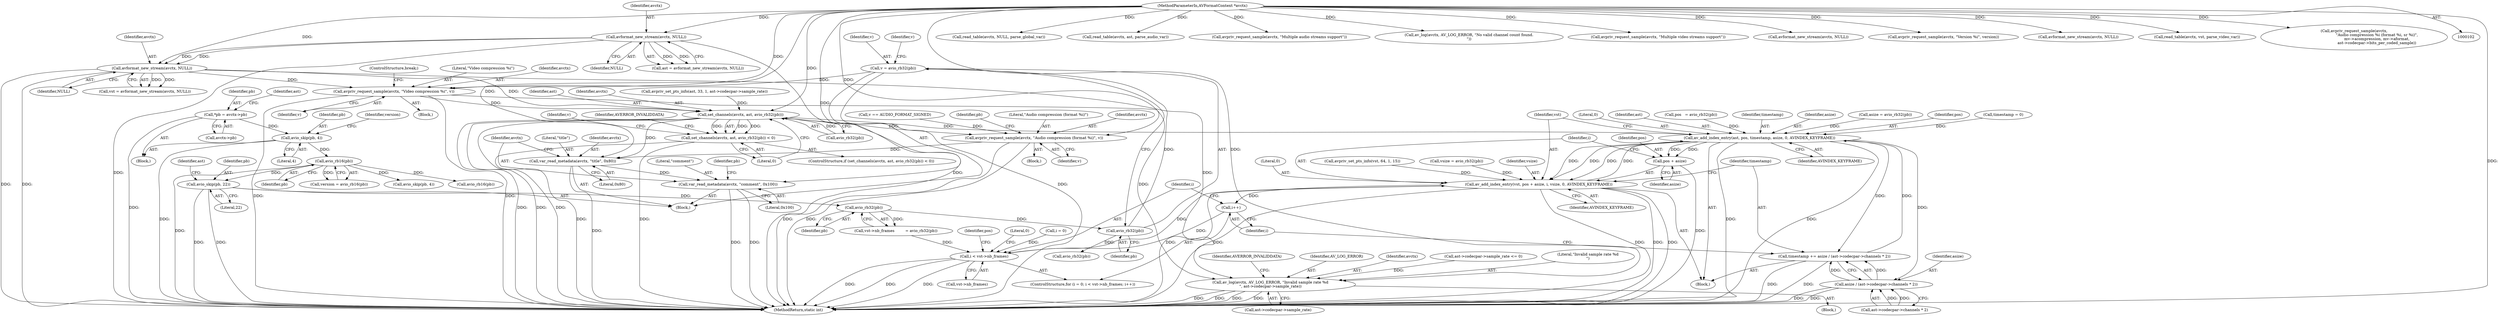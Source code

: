 digraph "0_FFmpeg_4f05e2e2dc1a89f38cd9f0960a6561083d714f1e@pointer" {
"1000226" [label="(Call,avpriv_request_sample(avctx, \"Video compression %i\", v))"];
"1000158" [label="(Call,avformat_new_stream(avctx, NULL))"];
"1000147" [label="(Call,avformat_new_stream(avctx, NULL))"];
"1000103" [label="(MethodParameterIn,AVFormatContext *avctx)"];
"1000193" [label="(Call,v = avio_rb32(pb))"];
"1000195" [label="(Call,avio_rb32(pb))"];
"1000191" [label="(Call,avio_rb32(pb))"];
"1000142" [label="(Call,avio_skip(pb, 22))"];
"1000133" [label="(Call,avio_rb16(pb))"];
"1000128" [label="(Call,avio_skip(pb, 4))"];
"1000112" [label="(Call,*pb = avctx->pb)"];
"1000288" [label="(Call,av_log(avctx, AV_LOG_ERROR, \"Invalid sample rate %d\n\", ast->codecpar->sample_rate))"];
"1000310" [label="(Call,set_channels(avctx, ast, avio_rb32(pb)))"];
"1000309" [label="(Call,set_channels(avctx, ast, avio_rb32(pb)) < 0)"];
"1000336" [label="(Call,avpriv_request_sample(avctx, \"Audio compression (format %i)\", v))"];
"1000343" [label="(Call,var_read_metadata(avctx, \"title\", 0x80))"];
"1000347" [label="(Call,var_read_metadata(avctx, \"comment\", 0x100))"];
"1000392" [label="(Call,av_add_index_entry(ast, pos, timestamp, asize, 0, AVINDEX_KEYFRAME))"];
"1000399" [label="(Call,av_add_index_entry(vst, pos + asize, i, vsize, 0, AVINDEX_KEYFRAME))"];
"1000366" [label="(Call,i++)"];
"1000361" [label="(Call,i < vst->nb_frames)"];
"1000401" [label="(Call,pos + asize)"];
"1000408" [label="(Call,timestamp += asize / (ast->codecpar->channels * 2))"];
"1000410" [label="(Call,asize / (ast->codecpar->channels * 2))"];
"1000230" [label="(ControlStructure,break;)"];
"1000436" [label="(Call,read_table(avctx, NULL, parse_global_var))"];
"1000167" [label="(Call,avpriv_set_pts_info(vst, 64, 1, 15))"];
"1000341" [label="(Identifier,pb)"];
"1000280" [label="(Call,ast->codecpar->sample_rate <= 0)"];
"1000402" [label="(Identifier,pos)"];
"1000317" [label="(Identifier,AVERROR_INVALIDDATA)"];
"1000310" [label="(Call,set_channels(avctx, ast, avio_rb32(pb)))"];
"1000139" [label="(Block,)"];
"1000149" [label="(Identifier,NULL)"];
"1000191" [label="(Call,avio_rb32(pb))"];
"1000357" [label="(ControlStructure,for (i = 0; i < vst->nb_frames; i++))"];
"1000160" [label="(Identifier,NULL)"];
"1000375" [label="(Call,asize = avio_rb32(pb))"];
"1000133" [label="(Call,avio_rb16(pb))"];
"1000244" [label="(Call,avio_rb32(pb))"];
"1000358" [label="(Call,i = 0)"];
"1000407" [label="(Identifier,AVINDEX_KEYFRAME)"];
"1000195" [label="(Call,avio_rb32(pb))"];
"1000481" [label="(Call,read_table(avctx, ast, parse_audio_var))"];
"1000148" [label="(Identifier,avctx)"];
"1000291" [label="(Literal,\"Invalid sample rate %d\n\")"];
"1000366" [label="(Call,i++)"];
"1000348" [label="(Identifier,avctx)"];
"1000401" [label="(Call,pos + asize)"];
"1000145" [label="(Call,ast = avformat_new_stream(avctx, NULL))"];
"1000114" [label="(Call,avctx->pb)"];
"1000371" [label="(Identifier,pos)"];
"1000229" [label="(Identifier,v)"];
"1000132" [label="(Identifier,version)"];
"1000196" [label="(Identifier,pb)"];
"1000193" [label="(Call,v = avio_rb32(pb))"];
"1000338" [label="(Literal,\"Audio compression (format %i)\")"];
"1000394" [label="(Identifier,pos)"];
"1000187" [label="(Call,vst->nb_frames         = avio_rb32(pb))"];
"1000113" [label="(Identifier,pb)"];
"1000408" [label="(Call,timestamp += asize / (ast->codecpar->channels * 2))"];
"1000228" [label="(Literal,\"Video compression %i\")"];
"1000287" [label="(Block,)"];
"1000226" [label="(Call,avpriv_request_sample(avctx, \"Video compression %i\", v))"];
"1000309" [label="(Call,set_channels(avctx, ast, avio_rb32(pb)) < 0)"];
"1000361" [label="(Call,i < vst->nb_frames)"];
"1000337" [label="(Identifier,avctx)"];
"1000199" [label="(Block,)"];
"1000144" [label="(Literal,22)"];
"1000410" [label="(Call,asize / (ast->codecpar->channels * 2))"];
"1000143" [label="(Identifier,pb)"];
"1000450" [label="(Call,avpriv_request_sample(avctx, \"Multiple audio streams support\"))"];
"1000298" [label="(Identifier,AVERROR_INVALIDDATA)"];
"1000315" [label="(Literal,0)"];
"1000548" [label="(Call,av_log(avctx, AV_LOG_ERROR, \"No valid channel count found.\n\"))"];
"1000147" [label="(Call,avformat_new_stream(avctx, NULL))"];
"1000429" [label="(Call,avio_skip(pb, 4))"];
"1000156" [label="(Call,vst = avformat_new_stream(avctx, NULL))"];
"1000561" [label="(Call,avpriv_request_sample(avctx, \"Multiple video streams support\"))"];
"1000463" [label="(Call,avformat_new_stream(avctx, NULL))"];
"1000624" [label="(Literal,0)"];
"1000343" [label="(Call,var_read_metadata(avctx, \"title\", 0x80))"];
"1000129" [label="(Identifier,pb)"];
"1000194" [label="(Identifier,v)"];
"1000112" [label="(Call,*pb = avctx->pb)"];
"1000103" [label="(MethodParameterIn,AVFormatContext *avctx)"];
"1000350" [label="(Literal,0x100)"];
"1000354" [label="(Call,timestamp = 0)"];
"1000412" [label="(Call,ast->codecpar->channels * 2)"];
"1000425" [label="(Call,avio_rb16(pb))"];
"1000380" [label="(Call,vsize = avio_rb32(pb))"];
"1000134" [label="(Identifier,pb)"];
"1000119" [label="(Identifier,ast)"];
"1000323" [label="(Call,v == AUDIO_FORMAT_SIGNED)"];
"1000392" [label="(Call,av_add_index_entry(ast, pos, timestamp, asize, 0, AVINDEX_KEYFRAME))"];
"1000345" [label="(Literal,\"title\")"];
"1000288" [label="(Call,av_log(avctx, AV_LOG_ERROR, \"Invalid sample rate %d\n\", ast->codecpar->sample_rate))"];
"1000290" [label="(Identifier,AV_LOG_ERROR)"];
"1000159" [label="(Identifier,avctx)"];
"1000405" [label="(Identifier,vsize)"];
"1000403" [label="(Identifier,asize)"];
"1000344" [label="(Identifier,avctx)"];
"1000625" [label="(MethodReturn,static int)"];
"1000349" [label="(Literal,\"comment\")"];
"1000312" [label="(Identifier,ast)"];
"1000335" [label="(Block,)"];
"1000397" [label="(Literal,0)"];
"1000192" [label="(Identifier,pb)"];
"1000347" [label="(Call,var_read_metadata(avctx, \"comment\", 0x100))"];
"1000104" [label="(Block,)"];
"1000393" [label="(Identifier,ast)"];
"1000409" [label="(Identifier,timestamp)"];
"1000146" [label="(Identifier,ast)"];
"1000198" [label="(Identifier,v)"];
"1000399" [label="(Call,av_add_index_entry(vst, pos + asize, i, vsize, 0, AVINDEX_KEYFRAME))"];
"1000158" [label="(Call,avformat_new_stream(avctx, NULL))"];
"1000346" [label="(Literal,0x80)"];
"1000406" [label="(Literal,0)"];
"1000617" [label="(Call,avpriv_request_sample(avctx, \"Version %i\", version))"];
"1000319" [label="(Identifier,v)"];
"1000574" [label="(Call,avformat_new_stream(avctx, NULL))"];
"1000311" [label="(Identifier,avctx)"];
"1000400" [label="(Identifier,vst)"];
"1000594" [label="(Call,read_table(avctx, vst, parse_video_var))"];
"1000370" [label="(Call,pos   = avio_rb32(pb))"];
"1000299" [label="(Call,avpriv_set_pts_info(ast, 33, 1, ast->codecpar->sample_rate))"];
"1000313" [label="(Call,avio_rb32(pb))"];
"1000336" [label="(Call,avpriv_request_sample(avctx, \"Audio compression (format %i)\", v))"];
"1000131" [label="(Call,version = avio_rb16(pb))"];
"1000411" [label="(Identifier,asize)"];
"1000130" [label="(Literal,4)"];
"1000142" [label="(Call,avio_skip(pb, 22))"];
"1000518" [label="(Call,avpriv_request_sample(avctx,\n                                      \"Audio compression %i (format %i, sr %i)\",\n                                      mv->acompression, mv->aformat,\n                                      ast->codecpar->bits_per_coded_sample))"];
"1000395" [label="(Identifier,timestamp)"];
"1000352" [label="(Identifier,pb)"];
"1000404" [label="(Identifier,i)"];
"1000396" [label="(Identifier,asize)"];
"1000367" [label="(Identifier,i)"];
"1000289" [label="(Identifier,avctx)"];
"1000227" [label="(Identifier,avctx)"];
"1000368" [label="(Block,)"];
"1000292" [label="(Call,ast->codecpar->sample_rate)"];
"1000362" [label="(Identifier,i)"];
"1000398" [label="(Identifier,AVINDEX_KEYFRAME)"];
"1000339" [label="(Identifier,v)"];
"1000363" [label="(Call,vst->nb_frames)"];
"1000308" [label="(ControlStructure,if (set_channels(avctx, ast, avio_rb32(pb)) < 0))"];
"1000128" [label="(Call,avio_skip(pb, 4))"];
"1000226" -> "1000199"  [label="AST: "];
"1000226" -> "1000229"  [label="CFG: "];
"1000227" -> "1000226"  [label="AST: "];
"1000228" -> "1000226"  [label="AST: "];
"1000229" -> "1000226"  [label="AST: "];
"1000230" -> "1000226"  [label="CFG: "];
"1000226" -> "1000625"  [label="DDG: "];
"1000226" -> "1000625"  [label="DDG: "];
"1000158" -> "1000226"  [label="DDG: "];
"1000103" -> "1000226"  [label="DDG: "];
"1000193" -> "1000226"  [label="DDG: "];
"1000226" -> "1000288"  [label="DDG: "];
"1000226" -> "1000310"  [label="DDG: "];
"1000158" -> "1000156"  [label="AST: "];
"1000158" -> "1000160"  [label="CFG: "];
"1000159" -> "1000158"  [label="AST: "];
"1000160" -> "1000158"  [label="AST: "];
"1000156" -> "1000158"  [label="CFG: "];
"1000158" -> "1000625"  [label="DDG: "];
"1000158" -> "1000625"  [label="DDG: "];
"1000158" -> "1000156"  [label="DDG: "];
"1000158" -> "1000156"  [label="DDG: "];
"1000147" -> "1000158"  [label="DDG: "];
"1000147" -> "1000158"  [label="DDG: "];
"1000103" -> "1000158"  [label="DDG: "];
"1000158" -> "1000288"  [label="DDG: "];
"1000158" -> "1000310"  [label="DDG: "];
"1000147" -> "1000145"  [label="AST: "];
"1000147" -> "1000149"  [label="CFG: "];
"1000148" -> "1000147"  [label="AST: "];
"1000149" -> "1000147"  [label="AST: "];
"1000145" -> "1000147"  [label="CFG: "];
"1000147" -> "1000625"  [label="DDG: "];
"1000147" -> "1000625"  [label="DDG: "];
"1000147" -> "1000145"  [label="DDG: "];
"1000147" -> "1000145"  [label="DDG: "];
"1000103" -> "1000147"  [label="DDG: "];
"1000103" -> "1000102"  [label="AST: "];
"1000103" -> "1000625"  [label="DDG: "];
"1000103" -> "1000288"  [label="DDG: "];
"1000103" -> "1000310"  [label="DDG: "];
"1000103" -> "1000336"  [label="DDG: "];
"1000103" -> "1000343"  [label="DDG: "];
"1000103" -> "1000347"  [label="DDG: "];
"1000103" -> "1000436"  [label="DDG: "];
"1000103" -> "1000450"  [label="DDG: "];
"1000103" -> "1000463"  [label="DDG: "];
"1000103" -> "1000481"  [label="DDG: "];
"1000103" -> "1000518"  [label="DDG: "];
"1000103" -> "1000548"  [label="DDG: "];
"1000103" -> "1000561"  [label="DDG: "];
"1000103" -> "1000574"  [label="DDG: "];
"1000103" -> "1000594"  [label="DDG: "];
"1000103" -> "1000617"  [label="DDG: "];
"1000193" -> "1000139"  [label="AST: "];
"1000193" -> "1000195"  [label="CFG: "];
"1000194" -> "1000193"  [label="AST: "];
"1000195" -> "1000193"  [label="AST: "];
"1000198" -> "1000193"  [label="CFG: "];
"1000193" -> "1000625"  [label="DDG: "];
"1000195" -> "1000193"  [label="DDG: "];
"1000195" -> "1000196"  [label="CFG: "];
"1000196" -> "1000195"  [label="AST: "];
"1000191" -> "1000195"  [label="DDG: "];
"1000195" -> "1000244"  [label="DDG: "];
"1000191" -> "1000187"  [label="AST: "];
"1000191" -> "1000192"  [label="CFG: "];
"1000192" -> "1000191"  [label="AST: "];
"1000187" -> "1000191"  [label="CFG: "];
"1000191" -> "1000187"  [label="DDG: "];
"1000142" -> "1000191"  [label="DDG: "];
"1000142" -> "1000139"  [label="AST: "];
"1000142" -> "1000144"  [label="CFG: "];
"1000143" -> "1000142"  [label="AST: "];
"1000144" -> "1000142"  [label="AST: "];
"1000146" -> "1000142"  [label="CFG: "];
"1000142" -> "1000625"  [label="DDG: "];
"1000142" -> "1000625"  [label="DDG: "];
"1000133" -> "1000142"  [label="DDG: "];
"1000133" -> "1000131"  [label="AST: "];
"1000133" -> "1000134"  [label="CFG: "];
"1000134" -> "1000133"  [label="AST: "];
"1000131" -> "1000133"  [label="CFG: "];
"1000133" -> "1000625"  [label="DDG: "];
"1000133" -> "1000131"  [label="DDG: "];
"1000128" -> "1000133"  [label="DDG: "];
"1000133" -> "1000425"  [label="DDG: "];
"1000133" -> "1000429"  [label="DDG: "];
"1000128" -> "1000104"  [label="AST: "];
"1000128" -> "1000130"  [label="CFG: "];
"1000129" -> "1000128"  [label="AST: "];
"1000130" -> "1000128"  [label="AST: "];
"1000132" -> "1000128"  [label="CFG: "];
"1000128" -> "1000625"  [label="DDG: "];
"1000112" -> "1000128"  [label="DDG: "];
"1000112" -> "1000104"  [label="AST: "];
"1000112" -> "1000114"  [label="CFG: "];
"1000113" -> "1000112"  [label="AST: "];
"1000114" -> "1000112"  [label="AST: "];
"1000119" -> "1000112"  [label="CFG: "];
"1000112" -> "1000625"  [label="DDG: "];
"1000288" -> "1000287"  [label="AST: "];
"1000288" -> "1000292"  [label="CFG: "];
"1000289" -> "1000288"  [label="AST: "];
"1000290" -> "1000288"  [label="AST: "];
"1000291" -> "1000288"  [label="AST: "];
"1000292" -> "1000288"  [label="AST: "];
"1000298" -> "1000288"  [label="CFG: "];
"1000288" -> "1000625"  [label="DDG: "];
"1000288" -> "1000625"  [label="DDG: "];
"1000288" -> "1000625"  [label="DDG: "];
"1000288" -> "1000625"  [label="DDG: "];
"1000280" -> "1000288"  [label="DDG: "];
"1000310" -> "1000309"  [label="AST: "];
"1000310" -> "1000313"  [label="CFG: "];
"1000311" -> "1000310"  [label="AST: "];
"1000312" -> "1000310"  [label="AST: "];
"1000313" -> "1000310"  [label="AST: "];
"1000315" -> "1000310"  [label="CFG: "];
"1000310" -> "1000625"  [label="DDG: "];
"1000310" -> "1000625"  [label="DDG: "];
"1000310" -> "1000625"  [label="DDG: "];
"1000310" -> "1000309"  [label="DDG: "];
"1000310" -> "1000309"  [label="DDG: "];
"1000310" -> "1000309"  [label="DDG: "];
"1000299" -> "1000310"  [label="DDG: "];
"1000313" -> "1000310"  [label="DDG: "];
"1000310" -> "1000336"  [label="DDG: "];
"1000310" -> "1000343"  [label="DDG: "];
"1000310" -> "1000392"  [label="DDG: "];
"1000309" -> "1000308"  [label="AST: "];
"1000309" -> "1000315"  [label="CFG: "];
"1000315" -> "1000309"  [label="AST: "];
"1000317" -> "1000309"  [label="CFG: "];
"1000319" -> "1000309"  [label="CFG: "];
"1000309" -> "1000625"  [label="DDG: "];
"1000309" -> "1000625"  [label="DDG: "];
"1000336" -> "1000335"  [label="AST: "];
"1000336" -> "1000339"  [label="CFG: "];
"1000337" -> "1000336"  [label="AST: "];
"1000338" -> "1000336"  [label="AST: "];
"1000339" -> "1000336"  [label="AST: "];
"1000341" -> "1000336"  [label="CFG: "];
"1000336" -> "1000625"  [label="DDG: "];
"1000336" -> "1000625"  [label="DDG: "];
"1000323" -> "1000336"  [label="DDG: "];
"1000336" -> "1000343"  [label="DDG: "];
"1000343" -> "1000139"  [label="AST: "];
"1000343" -> "1000346"  [label="CFG: "];
"1000344" -> "1000343"  [label="AST: "];
"1000345" -> "1000343"  [label="AST: "];
"1000346" -> "1000343"  [label="AST: "];
"1000348" -> "1000343"  [label="CFG: "];
"1000343" -> "1000625"  [label="DDG: "];
"1000343" -> "1000347"  [label="DDG: "];
"1000347" -> "1000139"  [label="AST: "];
"1000347" -> "1000350"  [label="CFG: "];
"1000348" -> "1000347"  [label="AST: "];
"1000349" -> "1000347"  [label="AST: "];
"1000350" -> "1000347"  [label="AST: "];
"1000352" -> "1000347"  [label="CFG: "];
"1000347" -> "1000625"  [label="DDG: "];
"1000347" -> "1000625"  [label="DDG: "];
"1000392" -> "1000368"  [label="AST: "];
"1000392" -> "1000398"  [label="CFG: "];
"1000393" -> "1000392"  [label="AST: "];
"1000394" -> "1000392"  [label="AST: "];
"1000395" -> "1000392"  [label="AST: "];
"1000396" -> "1000392"  [label="AST: "];
"1000397" -> "1000392"  [label="AST: "];
"1000398" -> "1000392"  [label="AST: "];
"1000400" -> "1000392"  [label="CFG: "];
"1000392" -> "1000625"  [label="DDG: "];
"1000392" -> "1000625"  [label="DDG: "];
"1000370" -> "1000392"  [label="DDG: "];
"1000408" -> "1000392"  [label="DDG: "];
"1000354" -> "1000392"  [label="DDG: "];
"1000375" -> "1000392"  [label="DDG: "];
"1000399" -> "1000392"  [label="DDG: "];
"1000392" -> "1000399"  [label="DDG: "];
"1000392" -> "1000399"  [label="DDG: "];
"1000392" -> "1000399"  [label="DDG: "];
"1000392" -> "1000401"  [label="DDG: "];
"1000392" -> "1000401"  [label="DDG: "];
"1000392" -> "1000408"  [label="DDG: "];
"1000392" -> "1000410"  [label="DDG: "];
"1000399" -> "1000368"  [label="AST: "];
"1000399" -> "1000407"  [label="CFG: "];
"1000400" -> "1000399"  [label="AST: "];
"1000401" -> "1000399"  [label="AST: "];
"1000404" -> "1000399"  [label="AST: "];
"1000405" -> "1000399"  [label="AST: "];
"1000406" -> "1000399"  [label="AST: "];
"1000407" -> "1000399"  [label="AST: "];
"1000409" -> "1000399"  [label="CFG: "];
"1000399" -> "1000625"  [label="DDG: "];
"1000399" -> "1000625"  [label="DDG: "];
"1000399" -> "1000625"  [label="DDG: "];
"1000399" -> "1000625"  [label="DDG: "];
"1000399" -> "1000625"  [label="DDG: "];
"1000399" -> "1000366"  [label="DDG: "];
"1000167" -> "1000399"  [label="DDG: "];
"1000361" -> "1000399"  [label="DDG: "];
"1000380" -> "1000399"  [label="DDG: "];
"1000366" -> "1000357"  [label="AST: "];
"1000366" -> "1000367"  [label="CFG: "];
"1000367" -> "1000366"  [label="AST: "];
"1000362" -> "1000366"  [label="CFG: "];
"1000366" -> "1000361"  [label="DDG: "];
"1000361" -> "1000357"  [label="AST: "];
"1000361" -> "1000363"  [label="CFG: "];
"1000362" -> "1000361"  [label="AST: "];
"1000363" -> "1000361"  [label="AST: "];
"1000371" -> "1000361"  [label="CFG: "];
"1000624" -> "1000361"  [label="CFG: "];
"1000361" -> "1000625"  [label="DDG: "];
"1000361" -> "1000625"  [label="DDG: "];
"1000361" -> "1000625"  [label="DDG: "];
"1000358" -> "1000361"  [label="DDG: "];
"1000187" -> "1000361"  [label="DDG: "];
"1000401" -> "1000403"  [label="CFG: "];
"1000402" -> "1000401"  [label="AST: "];
"1000403" -> "1000401"  [label="AST: "];
"1000404" -> "1000401"  [label="CFG: "];
"1000401" -> "1000625"  [label="DDG: "];
"1000408" -> "1000368"  [label="AST: "];
"1000408" -> "1000410"  [label="CFG: "];
"1000409" -> "1000408"  [label="AST: "];
"1000410" -> "1000408"  [label="AST: "];
"1000367" -> "1000408"  [label="CFG: "];
"1000408" -> "1000625"  [label="DDG: "];
"1000408" -> "1000625"  [label="DDG: "];
"1000410" -> "1000408"  [label="DDG: "];
"1000410" -> "1000408"  [label="DDG: "];
"1000410" -> "1000412"  [label="CFG: "];
"1000411" -> "1000410"  [label="AST: "];
"1000412" -> "1000410"  [label="AST: "];
"1000410" -> "1000625"  [label="DDG: "];
"1000410" -> "1000625"  [label="DDG: "];
"1000412" -> "1000410"  [label="DDG: "];
"1000412" -> "1000410"  [label="DDG: "];
}
